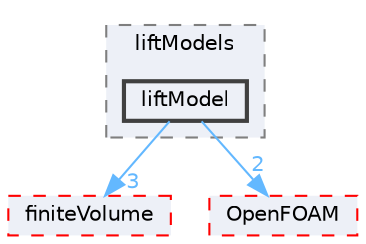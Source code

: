 digraph "src/phaseSystemModels/twoPhaseEuler/twoPhaseSystem/interfacialModels/liftModels/liftModel"
{
 // LATEX_PDF_SIZE
  bgcolor="transparent";
  edge [fontname=Helvetica,fontsize=10,labelfontname=Helvetica,labelfontsize=10];
  node [fontname=Helvetica,fontsize=10,shape=box,height=0.2,width=0.4];
  compound=true
  subgraph clusterdir_d09e821cb6739a10513a2ede3b005a79 {
    graph [ bgcolor="#edf0f7", pencolor="grey50", label="liftModels", fontname=Helvetica,fontsize=10 style="filled,dashed", URL="dir_d09e821cb6739a10513a2ede3b005a79.html",tooltip=""]
  dir_971684cd5b0aba9e366162a2f39e3f83 [label="liftModel", fillcolor="#edf0f7", color="grey25", style="filled,bold", URL="dir_971684cd5b0aba9e366162a2f39e3f83.html",tooltip=""];
  }
  dir_9bd15774b555cf7259a6fa18f99fe99b [label="finiteVolume", fillcolor="#edf0f7", color="red", style="filled,dashed", URL="dir_9bd15774b555cf7259a6fa18f99fe99b.html",tooltip=""];
  dir_c5473ff19b20e6ec4dfe5c310b3778a8 [label="OpenFOAM", fillcolor="#edf0f7", color="red", style="filled,dashed", URL="dir_c5473ff19b20e6ec4dfe5c310b3778a8.html",tooltip=""];
  dir_971684cd5b0aba9e366162a2f39e3f83->dir_9bd15774b555cf7259a6fa18f99fe99b [headlabel="3", labeldistance=1.5 headhref="dir_002152_001387.html" href="dir_002152_001387.html" color="steelblue1" fontcolor="steelblue1"];
  dir_971684cd5b0aba9e366162a2f39e3f83->dir_c5473ff19b20e6ec4dfe5c310b3778a8 [headlabel="2", labeldistance=1.5 headhref="dir_002152_002695.html" href="dir_002152_002695.html" color="steelblue1" fontcolor="steelblue1"];
}

